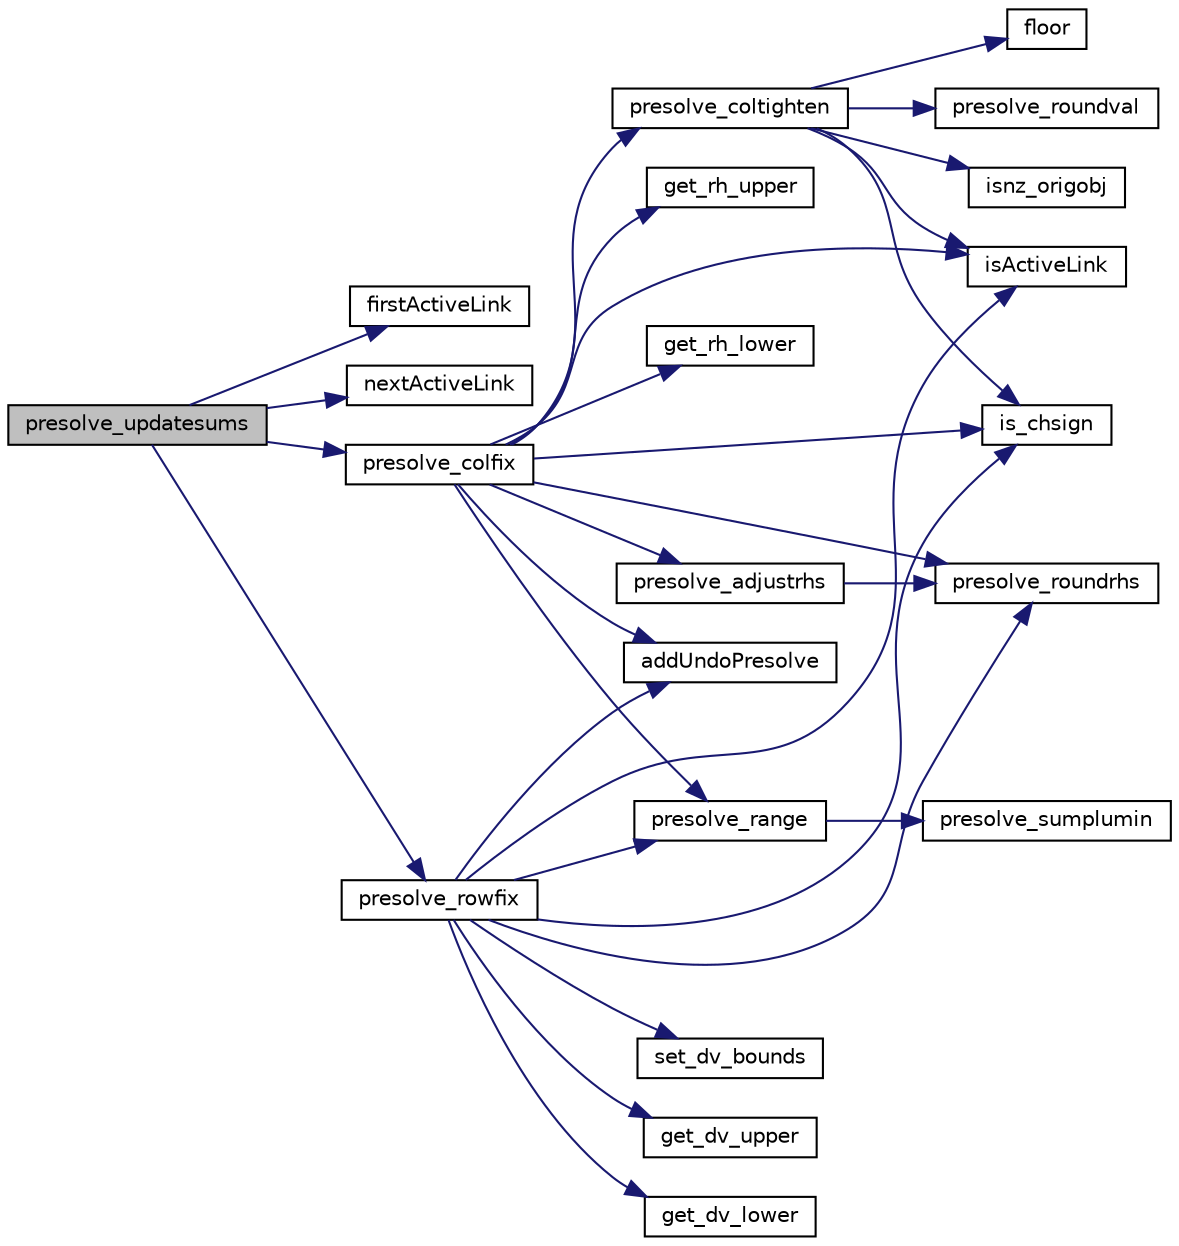 digraph "presolve_updatesums"
{
  edge [fontname="Helvetica",fontsize="10",labelfontname="Helvetica",labelfontsize="10"];
  node [fontname="Helvetica",fontsize="10",shape=record];
  rankdir="LR";
  Node401 [label="presolve_updatesums",height=0.2,width=0.4,color="black", fillcolor="grey75", style="filled", fontcolor="black"];
  Node401 -> Node402 [color="midnightblue",fontsize="10",style="solid",fontname="Helvetica"];
  Node402 [label="firstActiveLink",height=0.2,width=0.4,color="black", fillcolor="white", style="filled",URL="$d1/daa/3rd_party_2lpsolve_2build_2include_2lpsolve_2lp__utils_8h.html#abe00628efd1d9b4ab750a17de4245f36"];
  Node401 -> Node403 [color="midnightblue",fontsize="10",style="solid",fontname="Helvetica"];
  Node403 [label="nextActiveLink",height=0.2,width=0.4,color="black", fillcolor="white", style="filled",URL="$d1/daa/3rd_party_2lpsolve_2build_2include_2lpsolve_2lp__utils_8h.html#a4afe33cb2258518c64e30c1c85041331"];
  Node401 -> Node404 [color="midnightblue",fontsize="10",style="solid",fontname="Helvetica"];
  Node404 [label="presolve_colfix",height=0.2,width=0.4,color="black", fillcolor="white", style="filled",URL="$d3/da5/lp__presolve_8c.html#a5ac5af2f2db21d53c5a0655080959a42"];
  Node404 -> Node405 [color="midnightblue",fontsize="10",style="solid",fontname="Helvetica"];
  Node405 [label="presolve_coltighten",height=0.2,width=0.4,color="black", fillcolor="white", style="filled",URL="$d3/da5/lp__presolve_8c.html#a33947c59e59934041d7310088d296857"];
  Node405 -> Node406 [color="midnightblue",fontsize="10",style="solid",fontname="Helvetica"];
  Node406 [label="isnz_origobj",height=0.2,width=0.4,color="black", fillcolor="white", style="filled",URL="$d3/da5/lp__presolve_8c.html#a5da0c4cee61b5b320b3b54af0b0618f7"];
  Node405 -> Node407 [color="midnightblue",fontsize="10",style="solid",fontname="Helvetica"];
  Node407 [label="isActiveLink",height=0.2,width=0.4,color="black", fillcolor="white", style="filled",URL="$d1/daa/3rd_party_2lpsolve_2build_2include_2lpsolve_2lp__utils_8h.html#a183f62e53061778d4fdb381e27d8cf4c"];
  Node405 -> Node408 [color="midnightblue",fontsize="10",style="solid",fontname="Helvetica"];
  Node408 [label="floor",height=0.2,width=0.4,color="black", fillcolor="white", style="filled",URL="$dc/de2/mcvs_atm_disp__kry__bbd__p_8m.html#a532be631bf22af7829394ffbd4ad7894"];
  Node405 -> Node409 [color="midnightblue",fontsize="10",style="solid",fontname="Helvetica"];
  Node409 [label="is_chsign",height=0.2,width=0.4,color="black", fillcolor="white", style="filled",URL="$dc/de4/3rd_party_2lpsolve_2build_2include_2lpsolve_2lp__lib_8h.html#a93ed2e8f778b6340d960f732e9c0f9f6"];
  Node405 -> Node410 [color="midnightblue",fontsize="10",style="solid",fontname="Helvetica"];
  Node410 [label="presolve_roundval",height=0.2,width=0.4,color="black", fillcolor="white", style="filled",URL="$d3/da5/lp__presolve_8c.html#aa028c68befed47fcc54aaa5b3b0eb54b"];
  Node404 -> Node411 [color="midnightblue",fontsize="10",style="solid",fontname="Helvetica"];
  Node411 [label="addUndoPresolve",height=0.2,width=0.4,color="black", fillcolor="white", style="filled",URL="$da/de4/3rd_party_2lpsolve_2build_2include_2lpsolve_2lp__matrix_8h.html#a1d2df317ce9ff9f7d2175c6f4f5998fd"];
  Node404 -> Node407 [color="midnightblue",fontsize="10",style="solid",fontname="Helvetica"];
  Node404 -> Node412 [color="midnightblue",fontsize="10",style="solid",fontname="Helvetica"];
  Node412 [label="presolve_adjustrhs",height=0.2,width=0.4,color="black", fillcolor="white", style="filled",URL="$d3/da5/lp__presolve_8c.html#af7aebc8ff938a5f5482440eb942fc515"];
  Node412 -> Node413 [color="midnightblue",fontsize="10",style="solid",fontname="Helvetica"];
  Node413 [label="presolve_roundrhs",height=0.2,width=0.4,color="black", fillcolor="white", style="filled",URL="$d3/da5/lp__presolve_8c.html#adf8b6a03c84c8333eec41f4c323861ad"];
  Node404 -> Node409 [color="midnightblue",fontsize="10",style="solid",fontname="Helvetica"];
  Node404 -> Node413 [color="midnightblue",fontsize="10",style="solid",fontname="Helvetica"];
  Node404 -> Node414 [color="midnightblue",fontsize="10",style="solid",fontname="Helvetica"];
  Node414 [label="get_rh_lower",height=0.2,width=0.4,color="black", fillcolor="white", style="filled",URL="$dc/de4/3rd_party_2lpsolve_2build_2include_2lpsolve_2lp__lib_8h.html#add81e56bc06c72ae3f900dd5130daa41"];
  Node404 -> Node415 [color="midnightblue",fontsize="10",style="solid",fontname="Helvetica"];
  Node415 [label="get_rh_upper",height=0.2,width=0.4,color="black", fillcolor="white", style="filled",URL="$dc/de4/3rd_party_2lpsolve_2build_2include_2lpsolve_2lp__lib_8h.html#a63f0154aff1aee6be492756023d3ee90"];
  Node404 -> Node416 [color="midnightblue",fontsize="10",style="solid",fontname="Helvetica"];
  Node416 [label="presolve_range",height=0.2,width=0.4,color="black", fillcolor="white", style="filled",URL="$d3/da5/lp__presolve_8c.html#a30d9c9c5602321c34df319b97ffc176f"];
  Node416 -> Node417 [color="midnightblue",fontsize="10",style="solid",fontname="Helvetica"];
  Node417 [label="presolve_sumplumin",height=0.2,width=0.4,color="black", fillcolor="white", style="filled",URL="$d3/da5/lp__presolve_8c.html#a2726d251c7abfcc6710f88cabde509ba"];
  Node401 -> Node418 [color="midnightblue",fontsize="10",style="solid",fontname="Helvetica"];
  Node418 [label="presolve_rowfix",height=0.2,width=0.4,color="black", fillcolor="white", style="filled",URL="$d3/da5/lp__presolve_8c.html#a520eef3ceedd449b38f7efcba96f8f9d"];
  Node418 -> Node409 [color="midnightblue",fontsize="10",style="solid",fontname="Helvetica"];
  Node418 -> Node419 [color="midnightblue",fontsize="10",style="solid",fontname="Helvetica"];
  Node419 [label="get_dv_upper",height=0.2,width=0.4,color="black", fillcolor="white", style="filled",URL="$d3/da5/lp__presolve_8c.html#a198b7308cbb5749ef8d79dd81ed1bc20"];
  Node418 -> Node420 [color="midnightblue",fontsize="10",style="solid",fontname="Helvetica"];
  Node420 [label="get_dv_lower",height=0.2,width=0.4,color="black", fillcolor="white", style="filled",URL="$d3/da5/lp__presolve_8c.html#a4e372604a9100279ef91200628342c40"];
  Node418 -> Node421 [color="midnightblue",fontsize="10",style="solid",fontname="Helvetica"];
  Node421 [label="set_dv_bounds",height=0.2,width=0.4,color="black", fillcolor="white", style="filled",URL="$d3/da5/lp__presolve_8c.html#a709ae0e4f35b4f55fc652708bac993f2"];
  Node418 -> Node411 [color="midnightblue",fontsize="10",style="solid",fontname="Helvetica"];
  Node418 -> Node407 [color="midnightblue",fontsize="10",style="solid",fontname="Helvetica"];
  Node418 -> Node413 [color="midnightblue",fontsize="10",style="solid",fontname="Helvetica"];
  Node418 -> Node416 [color="midnightblue",fontsize="10",style="solid",fontname="Helvetica"];
}
